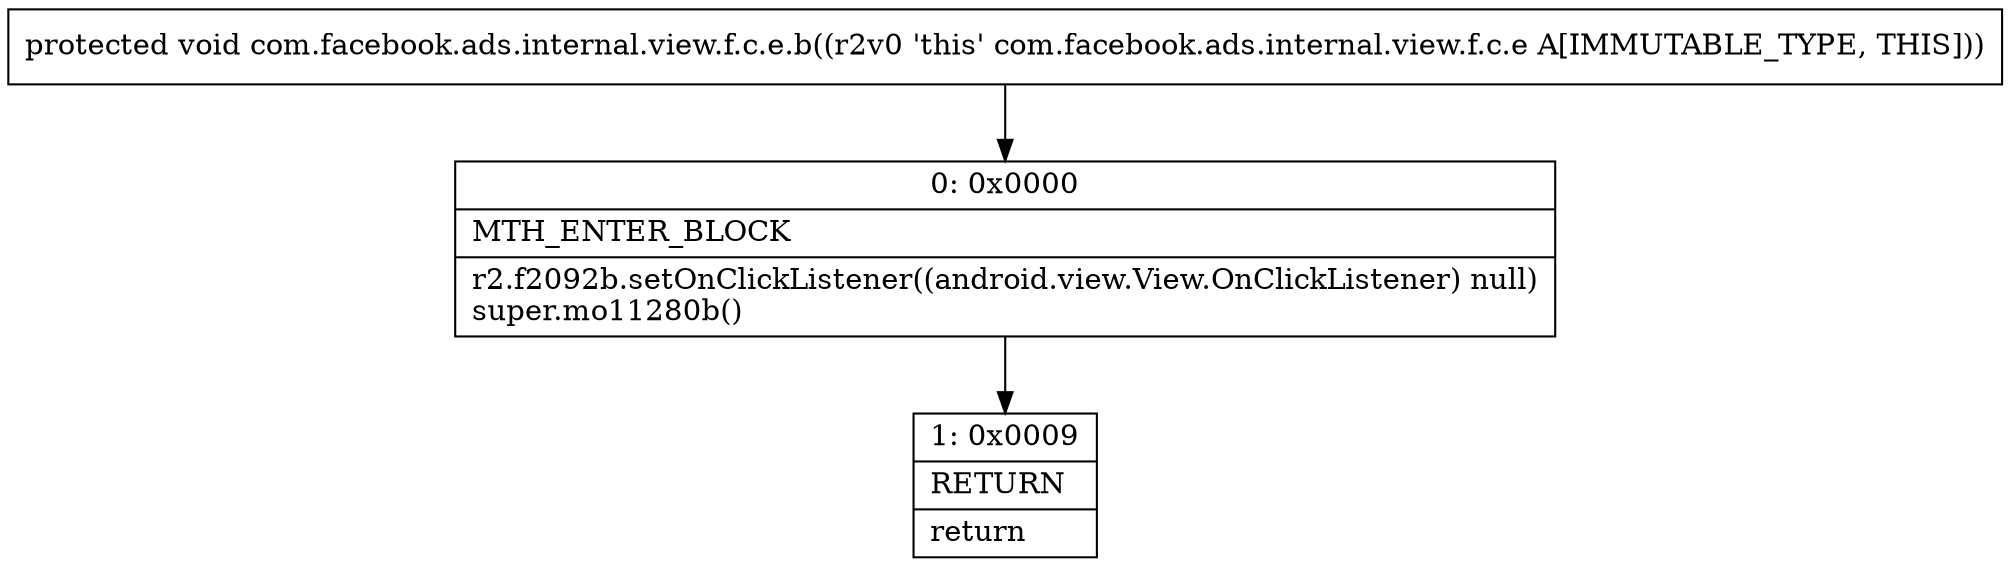 digraph "CFG forcom.facebook.ads.internal.view.f.c.e.b()V" {
Node_0 [shape=record,label="{0\:\ 0x0000|MTH_ENTER_BLOCK\l|r2.f2092b.setOnClickListener((android.view.View.OnClickListener) null)\lsuper.mo11280b()\l}"];
Node_1 [shape=record,label="{1\:\ 0x0009|RETURN\l|return\l}"];
MethodNode[shape=record,label="{protected void com.facebook.ads.internal.view.f.c.e.b((r2v0 'this' com.facebook.ads.internal.view.f.c.e A[IMMUTABLE_TYPE, THIS])) }"];
MethodNode -> Node_0;
Node_0 -> Node_1;
}

